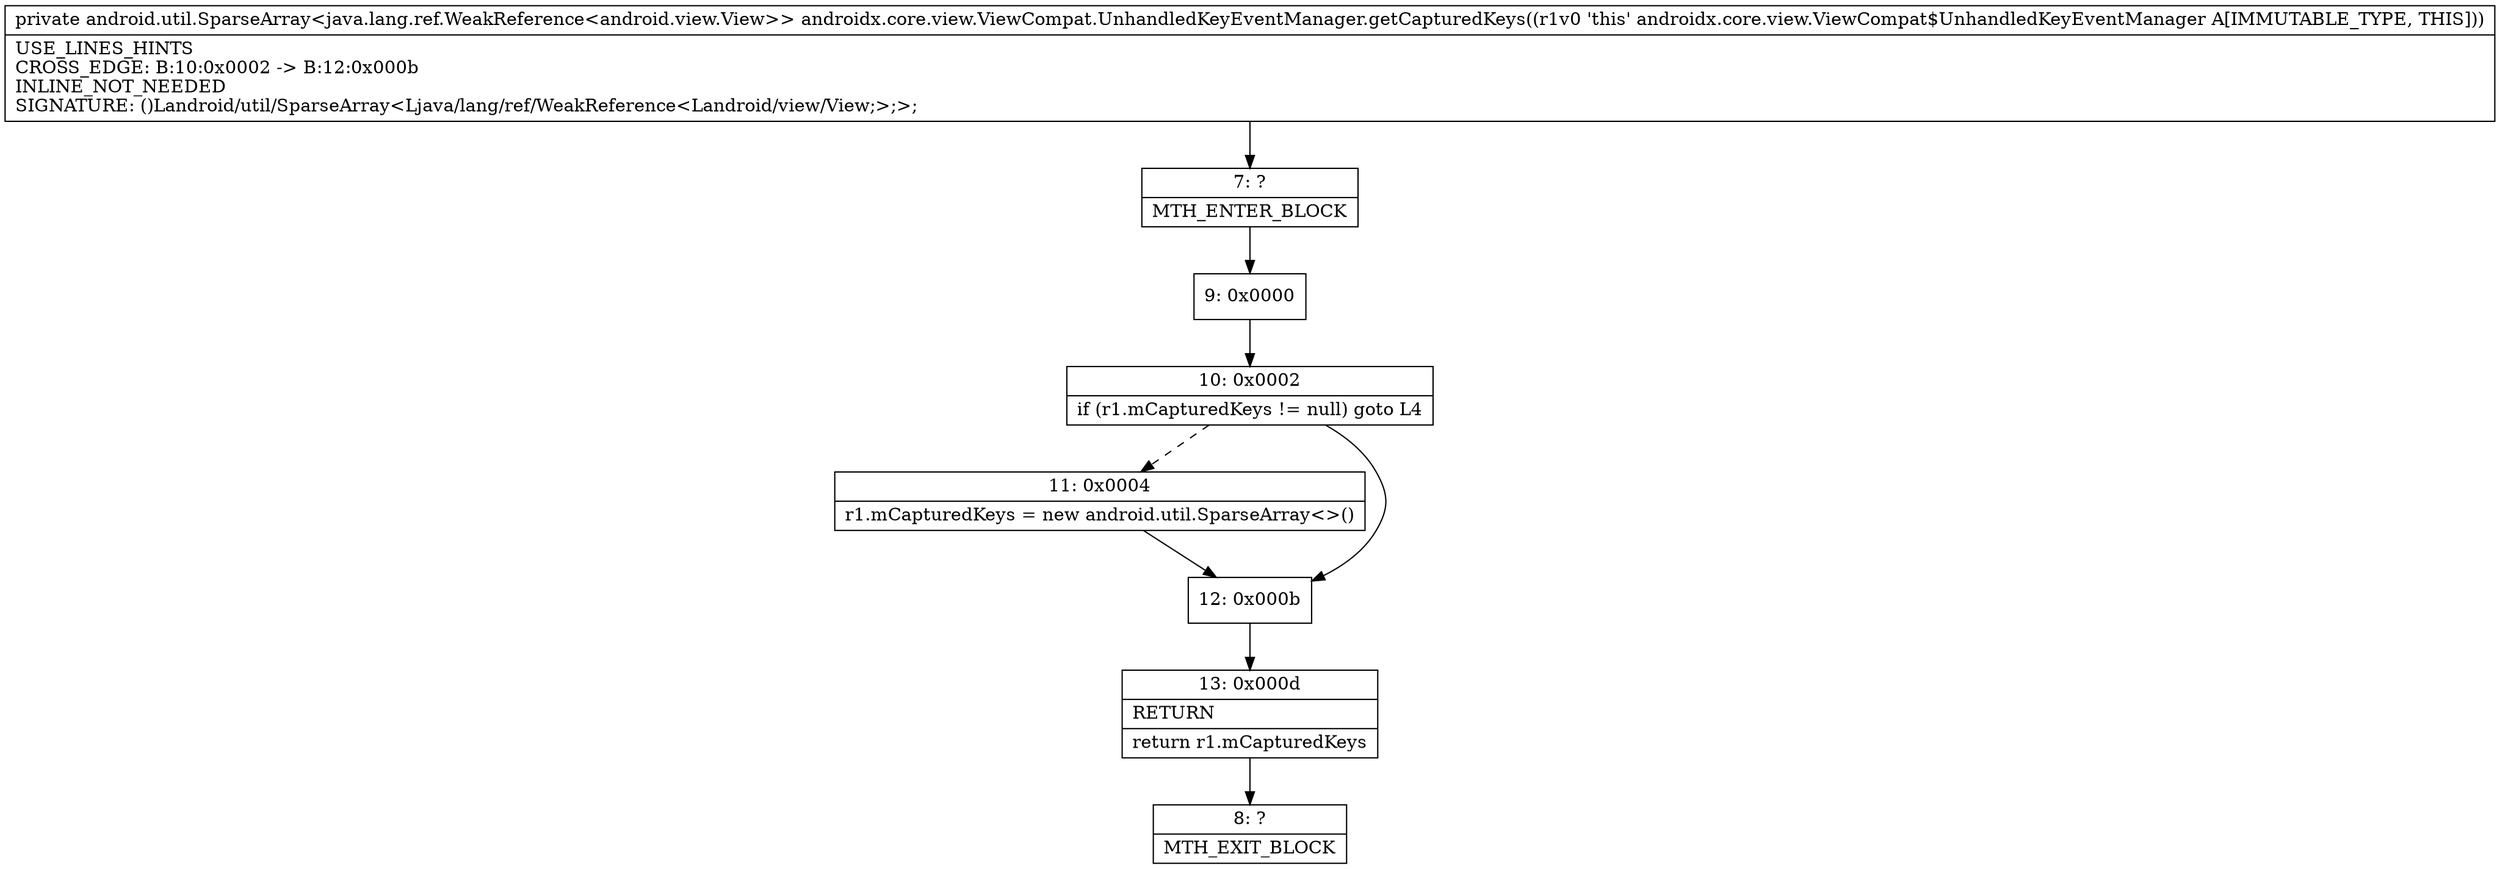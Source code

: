 digraph "CFG forandroidx.core.view.ViewCompat.UnhandledKeyEventManager.getCapturedKeys()Landroid\/util\/SparseArray;" {
Node_7 [shape=record,label="{7\:\ ?|MTH_ENTER_BLOCK\l}"];
Node_9 [shape=record,label="{9\:\ 0x0000}"];
Node_10 [shape=record,label="{10\:\ 0x0002|if (r1.mCapturedKeys != null) goto L4\l}"];
Node_11 [shape=record,label="{11\:\ 0x0004|r1.mCapturedKeys = new android.util.SparseArray\<\>()\l}"];
Node_12 [shape=record,label="{12\:\ 0x000b}"];
Node_13 [shape=record,label="{13\:\ 0x000d|RETURN\l|return r1.mCapturedKeys\l}"];
Node_8 [shape=record,label="{8\:\ ?|MTH_EXIT_BLOCK\l}"];
MethodNode[shape=record,label="{private android.util.SparseArray\<java.lang.ref.WeakReference\<android.view.View\>\> androidx.core.view.ViewCompat.UnhandledKeyEventManager.getCapturedKeys((r1v0 'this' androidx.core.view.ViewCompat$UnhandledKeyEventManager A[IMMUTABLE_TYPE, THIS]))  | USE_LINES_HINTS\lCROSS_EDGE: B:10:0x0002 \-\> B:12:0x000b\lINLINE_NOT_NEEDED\lSIGNATURE: ()Landroid\/util\/SparseArray\<Ljava\/lang\/ref\/WeakReference\<Landroid\/view\/View;\>;\>;\l}"];
MethodNode -> Node_7;Node_7 -> Node_9;
Node_9 -> Node_10;
Node_10 -> Node_11[style=dashed];
Node_10 -> Node_12;
Node_11 -> Node_12;
Node_12 -> Node_13;
Node_13 -> Node_8;
}

